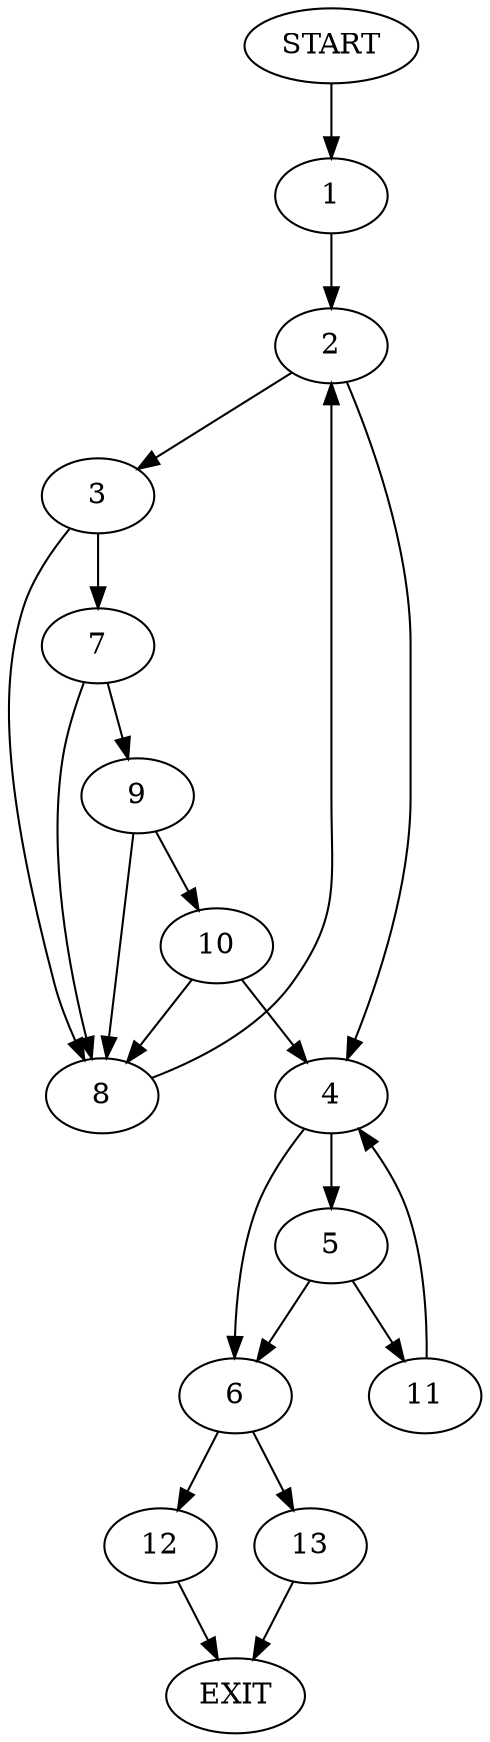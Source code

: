 digraph {
0 [label="START"]
14 [label="EXIT"]
0 -> 1
1 -> 2
2 -> 3
2 -> 4
4 -> 5
4 -> 6
3 -> 7
3 -> 8
8 -> 2
7 -> 8
7 -> 9
9 -> 8
9 -> 10
10 -> 8
10 -> 4
5 -> 6
5 -> 11
6 -> 12
6 -> 13
11 -> 4
13 -> 14
12 -> 14
}
